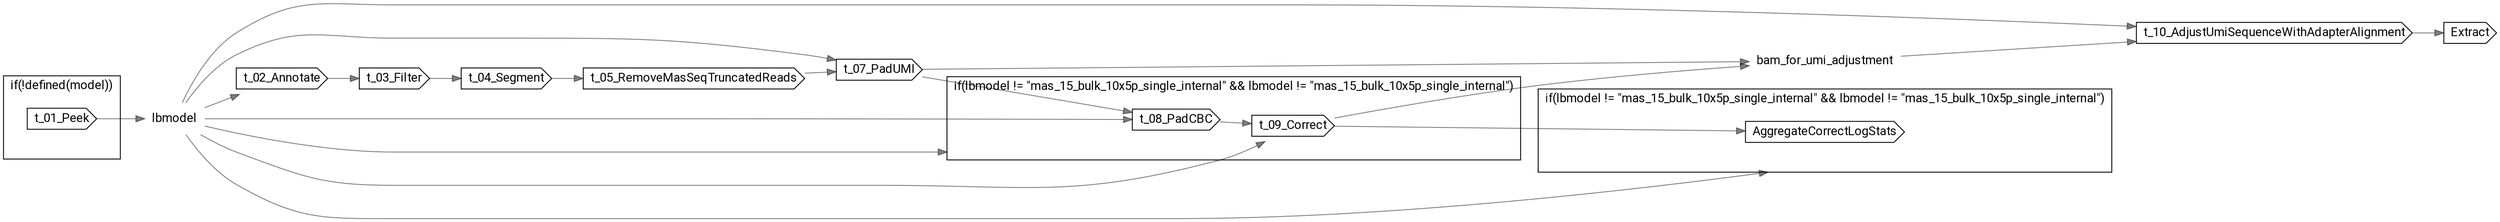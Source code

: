// Process
digraph {
	compound=true rankdir=LR
	node [fontname=Roboto]
	edge [color="#00000080"]
	subgraph "cluster-if-L46C5" {
		fontname=Roboto label="if(!defined(model))" rank=same
		"call-t_01_Peek" [label=t_01_Peek shape=cds]
		"if-L46C5" [label="" height=0 margin=0 style=invis width=0]
	}
	"decl-lbmodel" [label=lbmodel shape=plaintext]
	"call-t_02_Annotate" [label=t_02_Annotate shape=cds]
	"call-t_03_Filter" [label=t_03_Filter shape=cds]
	"call-t_04_Segment" [label=t_04_Segment shape=cds]
	"call-t_05_RemoveMasSeqTruncatedReads" [label=t_05_RemoveMasSeqTruncatedReads shape=cds]
	"call-t_07_PadUMI" [label=t_07_PadUMI shape=cds]
	subgraph "cluster-if-L83C5" {
		fontname=Roboto label="if(lbmodel != \"mas_15_bulk_10x5p_single_internal\" && lbmodel != \"mas_15_bulk_10x5p_single_internal\")" rank=same
		"call-t_08_PadCBC" [label=t_08_PadCBC shape=cds]
		"call-t_09_Correct" [label=t_09_Correct shape=cds]
		"if-L83C5" [label="" height=0 margin=0 style=invis width=0]
	}
	"decl-bam_for_umi_adjustment" [label=bam_for_umi_adjustment shape=plaintext]
	"call-t_10_AdjustUmiSequenceWithAdapterAlignment" [label=t_10_AdjustUmiSequenceWithAdapterAlignment shape=cds]
	subgraph "cluster-if-L115C5" {
		fontname=Roboto label="if(lbmodel != \"mas_15_bulk_10x5p_single_internal\" && lbmodel != \"mas_15_bulk_10x5p_single_internal\")" rank=same
		"call-AggregateCorrectLogStats" [label=AggregateCorrectLogStats shape=cds]
		"if-L115C5" [label="" height=0 margin=0 style=invis width=0]
	}
	"call-Extract" [label=Extract shape=cds]
	"call-t_01_Peek" -> "decl-lbmodel"
	"decl-lbmodel" -> "call-t_02_Annotate"
	"call-t_02_Annotate" -> "call-t_03_Filter"
	"call-t_03_Filter" -> "call-t_04_Segment"
	"call-t_04_Segment" -> "call-t_05_RemoveMasSeqTruncatedReads"
	"decl-lbmodel" -> "call-t_07_PadUMI"
	"call-t_05_RemoveMasSeqTruncatedReads" -> "call-t_07_PadUMI"
	"decl-lbmodel" -> "if-L83C5" [lhead="cluster-if-L83C5"]
	"call-t_07_PadUMI" -> "call-t_08_PadCBC"
	"decl-lbmodel" -> "call-t_08_PadCBC"
	"call-t_08_PadCBC" -> "call-t_09_Correct"
	"decl-lbmodel" -> "call-t_09_Correct"
	"call-t_07_PadUMI" -> "decl-bam_for_umi_adjustment"
	"call-t_09_Correct" -> "decl-bam_for_umi_adjustment"
	"decl-bam_for_umi_adjustment" -> "call-t_10_AdjustUmiSequenceWithAdapterAlignment"
	"decl-lbmodel" -> "call-t_10_AdjustUmiSequenceWithAdapterAlignment"
	"decl-lbmodel" -> "if-L115C5" [lhead="cluster-if-L115C5"]
	"call-t_09_Correct" -> "call-AggregateCorrectLogStats"
	"call-t_10_AdjustUmiSequenceWithAdapterAlignment" -> "call-Extract"
}
